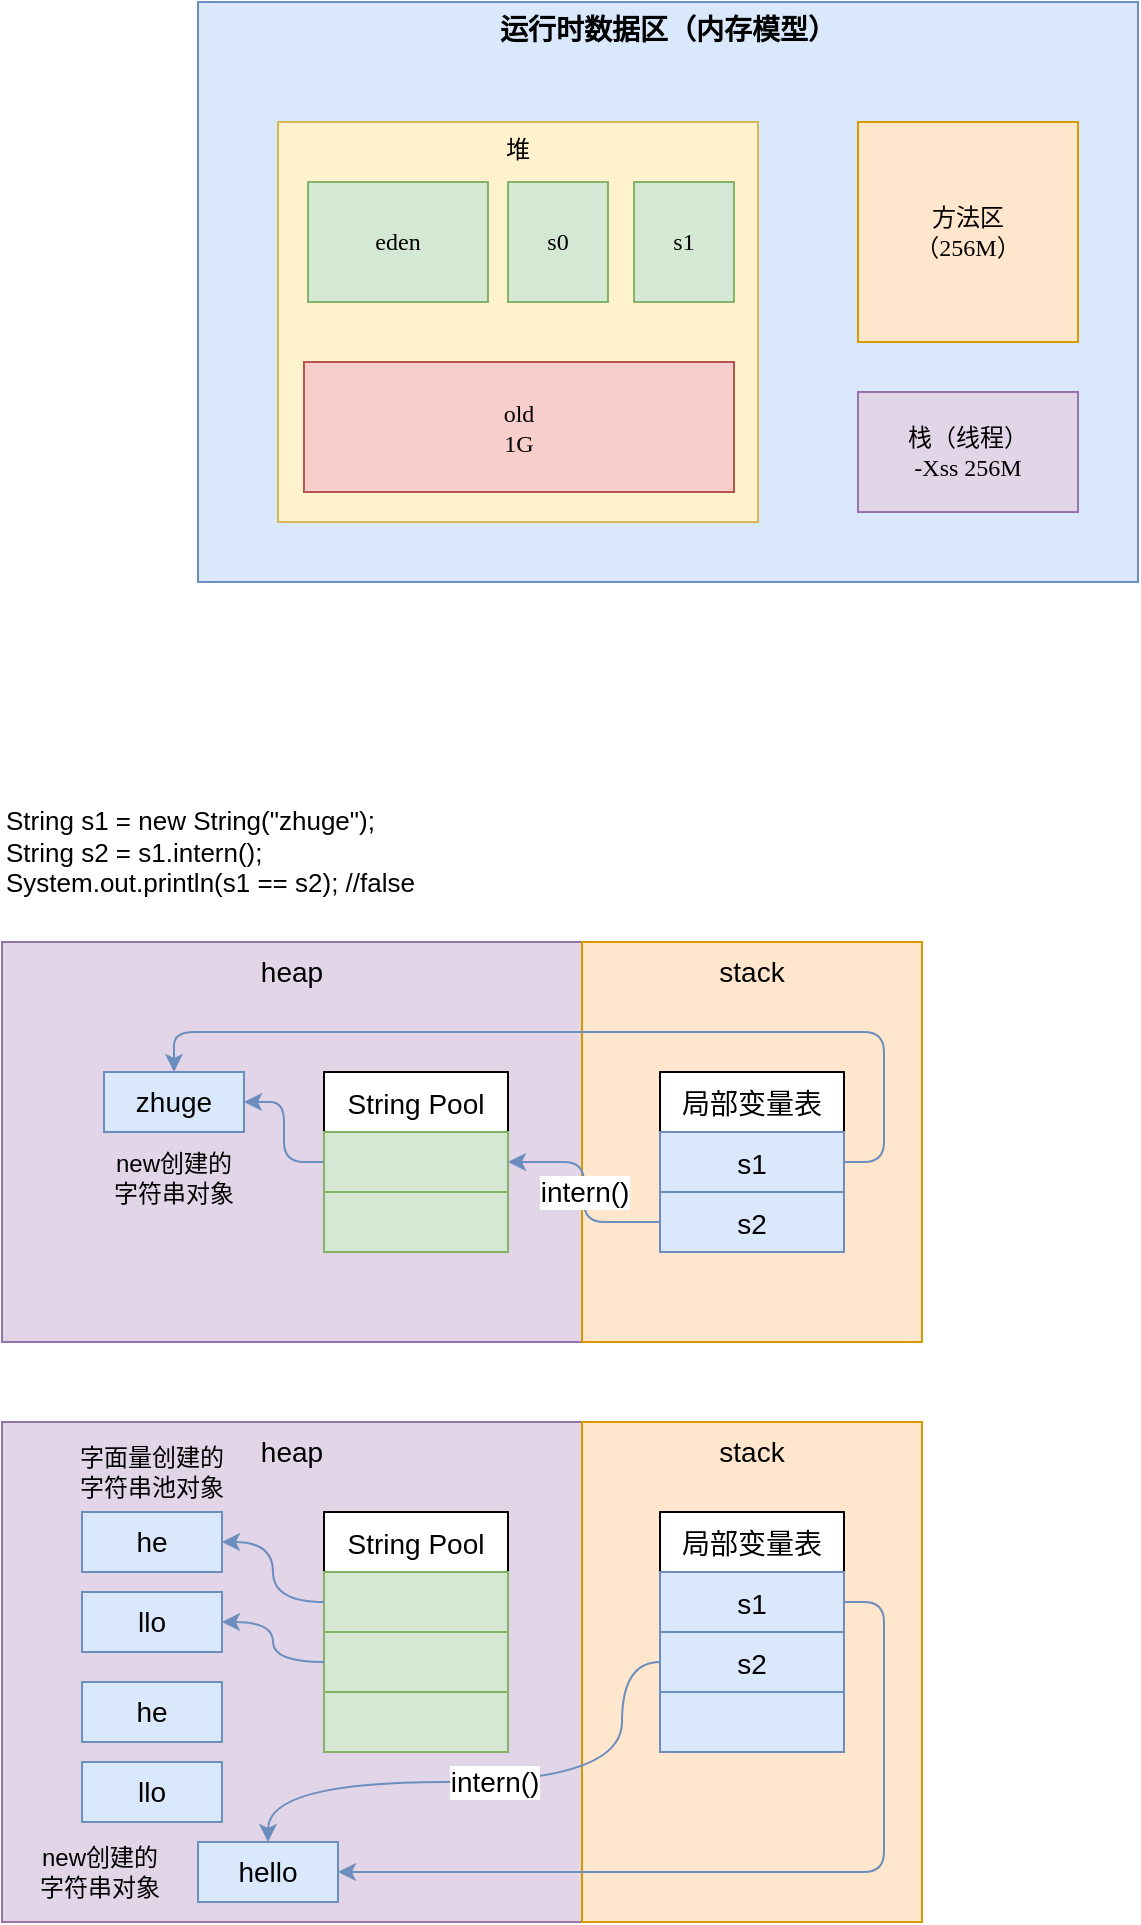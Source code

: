 <mxfile compressed="false" version="16.4.3" type="github">
  <diagram name="Page-1" id="c7558073-3199-34d8-9f00-42111426c3f3">
    <mxGraphModel dx="942" dy="642" grid="1" gridSize="10" guides="1" tooltips="1" connect="1" arrows="1" fold="1" page="1" pageScale="1" pageWidth="826" pageHeight="1169" background="none" math="0" shadow="0">
      <root>
        <mxCell id="0" />
        <mxCell id="1" parent="0" />
        <mxCell id="X_wdacDd8i7WgnL82fPF-96" value="&lt;font style=&quot;font-size: 14px&quot;&gt;运行时数据区（内存模型）&lt;/font&gt;" style="rounded=0;whiteSpace=wrap;html=1;fillColor=#dae8fc;strokeColor=#6c8ebf;align=center;verticalAlign=top;fontStyle=1;fontFamily=Lucida Console;" parent="1" vertex="1">
          <mxGeometry x="178" y="130" width="470" height="290" as="geometry" />
        </mxCell>
        <mxCell id="X_wdacDd8i7WgnL82fPF-97" value="堆" style="rounded=0;whiteSpace=wrap;html=1;verticalAlign=top;fillColor=#fff2cc;strokeColor=#d6b656;fontFamily=Lucida Console;" parent="1" vertex="1">
          <mxGeometry x="218" y="190" width="240" height="200" as="geometry" />
        </mxCell>
        <mxCell id="X_wdacDd8i7WgnL82fPF-98" value="方法区&lt;br&gt;（256M）" style="whiteSpace=wrap;html=1;aspect=fixed;verticalAlign=middle;fillColor=#ffe6cc;strokeColor=#d79b00;fontFamily=Lucida Console;" parent="1" vertex="1">
          <mxGeometry x="508" y="190" width="110" height="110" as="geometry" />
        </mxCell>
        <mxCell id="X_wdacDd8i7WgnL82fPF-99" value="栈（线程）&lt;br&gt;-Xss 256M" style="rounded=0;whiteSpace=wrap;html=1;verticalAlign=middle;fillColor=#e1d5e7;strokeColor=#9673a6;fontFamily=Lucida Console;" parent="1" vertex="1">
          <mxGeometry x="508" y="325" width="110" height="60" as="geometry" />
        </mxCell>
        <mxCell id="X_wdacDd8i7WgnL82fPF-100" value="eden&lt;br&gt;" style="rounded=0;whiteSpace=wrap;html=1;fillColor=#d5e8d4;strokeColor=#82b366;fontFamily=Lucida Console;" parent="1" vertex="1">
          <mxGeometry x="233" y="220" width="90" height="60" as="geometry" />
        </mxCell>
        <mxCell id="X_wdacDd8i7WgnL82fPF-103" value="s0" style="rounded=0;whiteSpace=wrap;html=1;fillColor=#d5e8d4;strokeColor=#82b366;fontFamily=Lucida Console;" parent="1" vertex="1">
          <mxGeometry x="333" y="220" width="50" height="60" as="geometry" />
        </mxCell>
        <mxCell id="X_wdacDd8i7WgnL82fPF-104" value="s1" style="rounded=0;whiteSpace=wrap;html=1;fillColor=#d5e8d4;strokeColor=#82b366;fontFamily=Lucida Console;" parent="1" vertex="1">
          <mxGeometry x="396" y="220" width="50" height="60" as="geometry" />
        </mxCell>
        <mxCell id="X_wdacDd8i7WgnL82fPF-105" value="old&lt;br&gt;1G" style="whiteSpace=wrap;html=1;fillColor=#f8cecc;strokeColor=#b85450;fontFamily=Lucida Console;" parent="1" vertex="1">
          <mxGeometry x="231" y="310" width="215" height="65" as="geometry" />
        </mxCell>
        <mxCell id="q494u1hC03V7Rukzs_w7-1" value="heap" style="rounded=0;whiteSpace=wrap;html=1;align=center;verticalAlign=top;fontSize=14;fillColor=#e1d5e7;strokeColor=#9673a6;" vertex="1" parent="1">
          <mxGeometry x="80" y="600" width="290" height="200" as="geometry" />
        </mxCell>
        <mxCell id="q494u1hC03V7Rukzs_w7-2" value="stack" style="rounded=0;whiteSpace=wrap;html=1;verticalAlign=top;fontSize=14;fillColor=#ffe6cc;strokeColor=#d79b00;" vertex="1" parent="1">
          <mxGeometry x="370" y="600" width="170" height="200" as="geometry" />
        </mxCell>
        <mxCell id="q494u1hC03V7Rukzs_w7-3" value="局部变量表" style="swimlane;fontStyle=0;childLayout=stackLayout;horizontal=1;startSize=30;horizontalStack=0;resizeParent=1;resizeParentMax=0;resizeLast=0;collapsible=1;marginBottom=0;fontSize=14;" vertex="1" parent="1">
          <mxGeometry x="409" y="665" width="92" height="90" as="geometry" />
        </mxCell>
        <mxCell id="q494u1hC03V7Rukzs_w7-4" value="s1" style="text;strokeColor=#6c8ebf;fillColor=#dae8fc;align=center;verticalAlign=middle;spacingLeft=4;spacingRight=4;overflow=hidden;points=[[0,0.5],[1,0.5]];portConstraint=eastwest;rotatable=0;fontSize=14;" vertex="1" parent="q494u1hC03V7Rukzs_w7-3">
          <mxGeometry y="30" width="92" height="30" as="geometry" />
        </mxCell>
        <mxCell id="q494u1hC03V7Rukzs_w7-5" value="s2" style="text;strokeColor=#6c8ebf;fillColor=#dae8fc;align=center;verticalAlign=middle;spacingLeft=4;spacingRight=4;overflow=hidden;points=[[0,0.5],[1,0.5]];portConstraint=eastwest;rotatable=0;fontSize=14;" vertex="1" parent="q494u1hC03V7Rukzs_w7-3">
          <mxGeometry y="60" width="92" height="30" as="geometry" />
        </mxCell>
        <mxCell id="q494u1hC03V7Rukzs_w7-39" style="edgeStyle=orthogonalEdgeStyle;rounded=1;orthogonalLoop=1;jettySize=auto;html=1;exitX=0;exitY=0.5;exitDx=0;exitDy=0;fontSize=14;fillColor=#dae8fc;strokeColor=#6c8ebf;" edge="1" parent="1" source="q494u1hC03V7Rukzs_w7-7" target="q494u1hC03V7Rukzs_w7-11">
          <mxGeometry relative="1" as="geometry" />
        </mxCell>
        <mxCell id="q494u1hC03V7Rukzs_w7-7" value="String Pool" style="swimlane;fontStyle=0;childLayout=stackLayout;horizontal=1;startSize=30;horizontalStack=0;resizeParent=1;resizeParentMax=0;resizeLast=0;collapsible=1;marginBottom=0;fontSize=14;" vertex="1" parent="1">
          <mxGeometry x="241" y="665" width="92" height="90" as="geometry" />
        </mxCell>
        <mxCell id="q494u1hC03V7Rukzs_w7-8" value="" style="text;strokeColor=#82b366;fillColor=#d5e8d4;align=center;verticalAlign=middle;spacingLeft=4;spacingRight=4;overflow=hidden;points=[[0,0.5],[1,0.5]];portConstraint=eastwest;rotatable=0;fontSize=14;" vertex="1" parent="q494u1hC03V7Rukzs_w7-7">
          <mxGeometry y="30" width="92" height="30" as="geometry" />
        </mxCell>
        <mxCell id="q494u1hC03V7Rukzs_w7-9" value=" " style="text;strokeColor=#82b366;fillColor=#d5e8d4;align=center;verticalAlign=middle;spacingLeft=4;spacingRight=4;overflow=hidden;points=[[0,0.5],[1,0.5]];portConstraint=eastwest;rotatable=0;fontSize=14;" vertex="1" parent="q494u1hC03V7Rukzs_w7-7">
          <mxGeometry y="60" width="92" height="30" as="geometry" />
        </mxCell>
        <mxCell id="q494u1hC03V7Rukzs_w7-11" value="zhuge" style="rounded=0;whiteSpace=wrap;html=1;fontSize=14;fillColor=#dae8fc;strokeColor=#6c8ebf;" vertex="1" parent="1">
          <mxGeometry x="131" y="665" width="70" height="30" as="geometry" />
        </mxCell>
        <mxCell id="q494u1hC03V7Rukzs_w7-12" style="edgeStyle=orthogonalEdgeStyle;rounded=1;orthogonalLoop=1;jettySize=auto;html=1;exitX=1;exitY=0.5;exitDx=0;exitDy=0;entryX=0.5;entryY=0;entryDx=0;entryDy=0;fontSize=14;fillColor=#dae8fc;strokeColor=#6c8ebf;" edge="1" parent="1" source="q494u1hC03V7Rukzs_w7-4" target="q494u1hC03V7Rukzs_w7-11">
          <mxGeometry relative="1" as="geometry" />
        </mxCell>
        <mxCell id="q494u1hC03V7Rukzs_w7-13" value="intern()" style="edgeStyle=orthogonalEdgeStyle;orthogonalLoop=1;jettySize=auto;html=1;exitX=0;exitY=0.5;exitDx=0;exitDy=0;fontSize=14;fillColor=#dae8fc;strokeColor=#6c8ebf;entryX=1;entryY=0.5;entryDx=0;entryDy=0;rounded=1;" edge="1" parent="1" source="q494u1hC03V7Rukzs_w7-5" target="q494u1hC03V7Rukzs_w7-7">
          <mxGeometry relative="1" as="geometry">
            <mxPoint x="486" y="720" as="sourcePoint" />
            <mxPoint x="185" y="835" as="targetPoint" />
          </mxGeometry>
        </mxCell>
        <mxCell id="q494u1hC03V7Rukzs_w7-16" value="heap" style="rounded=0;whiteSpace=wrap;html=1;align=center;verticalAlign=top;fontSize=14;fillColor=#e1d5e7;strokeColor=#9673a6;" vertex="1" parent="1">
          <mxGeometry x="80" y="840" width="290" height="250" as="geometry" />
        </mxCell>
        <mxCell id="q494u1hC03V7Rukzs_w7-17" value="stack" style="rounded=0;whiteSpace=wrap;html=1;verticalAlign=top;fontSize=14;fillColor=#ffe6cc;strokeColor=#d79b00;" vertex="1" parent="1">
          <mxGeometry x="370" y="840" width="170" height="250" as="geometry" />
        </mxCell>
        <mxCell id="q494u1hC03V7Rukzs_w7-18" value="局部变量表" style="swimlane;fontStyle=0;childLayout=stackLayout;horizontal=1;startSize=30;horizontalStack=0;resizeParent=1;resizeParentMax=0;resizeLast=0;collapsible=1;marginBottom=0;fontSize=14;" vertex="1" parent="1">
          <mxGeometry x="409" y="885" width="92" height="120" as="geometry" />
        </mxCell>
        <mxCell id="q494u1hC03V7Rukzs_w7-19" value="s1" style="text;strokeColor=#6c8ebf;fillColor=#dae8fc;align=center;verticalAlign=middle;spacingLeft=4;spacingRight=4;overflow=hidden;points=[[0,0.5],[1,0.5]];portConstraint=eastwest;rotatable=0;fontSize=14;" vertex="1" parent="q494u1hC03V7Rukzs_w7-18">
          <mxGeometry y="30" width="92" height="30" as="geometry" />
        </mxCell>
        <mxCell id="q494u1hC03V7Rukzs_w7-20" value="s2" style="text;strokeColor=#6c8ebf;fillColor=#dae8fc;align=center;verticalAlign=middle;spacingLeft=4;spacingRight=4;overflow=hidden;points=[[0,0.5],[1,0.5]];portConstraint=eastwest;rotatable=0;fontSize=14;" vertex="1" parent="q494u1hC03V7Rukzs_w7-18">
          <mxGeometry y="60" width="92" height="30" as="geometry" />
        </mxCell>
        <mxCell id="q494u1hC03V7Rukzs_w7-33" style="text;strokeColor=#6c8ebf;fillColor=#dae8fc;align=center;verticalAlign=middle;spacingLeft=4;spacingRight=4;overflow=hidden;points=[[0,0.5],[1,0.5]];portConstraint=eastwest;rotatable=0;fontSize=14;" vertex="1" parent="q494u1hC03V7Rukzs_w7-18">
          <mxGeometry y="90" width="92" height="30" as="geometry" />
        </mxCell>
        <mxCell id="q494u1hC03V7Rukzs_w7-21" value="String Pool" style="swimlane;fontStyle=0;childLayout=stackLayout;horizontal=1;startSize=30;horizontalStack=0;resizeParent=1;resizeParentMax=0;resizeLast=0;collapsible=1;marginBottom=0;fontSize=14;" vertex="1" parent="1">
          <mxGeometry x="241" y="885" width="92" height="120" as="geometry" />
        </mxCell>
        <mxCell id="q494u1hC03V7Rukzs_w7-22" value="" style="text;strokeColor=#82b366;fillColor=#d5e8d4;align=center;verticalAlign=middle;spacingLeft=4;spacingRight=4;overflow=hidden;points=[[0,0.5],[1,0.5]];portConstraint=eastwest;rotatable=0;fontSize=14;" vertex="1" parent="q494u1hC03V7Rukzs_w7-21">
          <mxGeometry y="30" width="92" height="30" as="geometry" />
        </mxCell>
        <mxCell id="q494u1hC03V7Rukzs_w7-23" value="" style="text;strokeColor=#82b366;fillColor=#d5e8d4;align=center;verticalAlign=middle;spacingLeft=4;spacingRight=4;overflow=hidden;points=[[0,0.5],[1,0.5]];portConstraint=eastwest;rotatable=0;fontSize=14;" vertex="1" parent="q494u1hC03V7Rukzs_w7-21">
          <mxGeometry y="60" width="92" height="30" as="geometry" />
        </mxCell>
        <mxCell id="q494u1hC03V7Rukzs_w7-29" style="text;strokeColor=#82b366;fillColor=#d5e8d4;align=center;verticalAlign=middle;spacingLeft=4;spacingRight=4;overflow=hidden;points=[[0,0.5],[1,0.5]];portConstraint=eastwest;rotatable=0;fontSize=14;" vertex="1" parent="q494u1hC03V7Rukzs_w7-21">
          <mxGeometry y="90" width="92" height="30" as="geometry" />
        </mxCell>
        <mxCell id="q494u1hC03V7Rukzs_w7-24" value="he" style="rounded=0;whiteSpace=wrap;html=1;fontSize=14;fillColor=#dae8fc;strokeColor=#6c8ebf;" vertex="1" parent="1">
          <mxGeometry x="120" y="885" width="70" height="30" as="geometry" />
        </mxCell>
        <mxCell id="q494u1hC03V7Rukzs_w7-30" value="llo" style="rounded=0;whiteSpace=wrap;html=1;fontSize=14;fillColor=#dae8fc;strokeColor=#6c8ebf;" vertex="1" parent="1">
          <mxGeometry x="120" y="925" width="70" height="30" as="geometry" />
        </mxCell>
        <mxCell id="q494u1hC03V7Rukzs_w7-32" value="hello" style="rounded=0;whiteSpace=wrap;html=1;fontSize=14;fillColor=#dae8fc;strokeColor=#6c8ebf;" vertex="1" parent="1">
          <mxGeometry x="178" y="1050" width="70" height="30" as="geometry" />
        </mxCell>
        <mxCell id="q494u1hC03V7Rukzs_w7-36" style="edgeStyle=orthogonalEdgeStyle;rounded=1;orthogonalLoop=1;jettySize=auto;html=1;exitX=1;exitY=0.5;exitDx=0;exitDy=0;entryX=1;entryY=0.5;entryDx=0;entryDy=0;fontSize=14;fillColor=#dae8fc;strokeColor=#6c8ebf;" edge="1" parent="1" source="q494u1hC03V7Rukzs_w7-19" target="q494u1hC03V7Rukzs_w7-32">
          <mxGeometry relative="1" as="geometry" />
        </mxCell>
        <mxCell id="q494u1hC03V7Rukzs_w7-37" style="edgeStyle=orthogonalEdgeStyle;orthogonalLoop=1;jettySize=auto;html=1;exitX=0;exitY=0.5;exitDx=0;exitDy=0;entryX=1;entryY=0.5;entryDx=0;entryDy=0;fontSize=14;fillColor=#dae8fc;strokeColor=#6c8ebf;curved=1;" edge="1" parent="1" source="q494u1hC03V7Rukzs_w7-22" target="q494u1hC03V7Rukzs_w7-24">
          <mxGeometry relative="1" as="geometry" />
        </mxCell>
        <mxCell id="q494u1hC03V7Rukzs_w7-38" style="edgeStyle=orthogonalEdgeStyle;orthogonalLoop=1;jettySize=auto;html=1;exitX=0;exitY=0.5;exitDx=0;exitDy=0;entryX=1;entryY=0.5;entryDx=0;entryDy=0;fontSize=14;fillColor=#dae8fc;strokeColor=#6c8ebf;curved=1;" edge="1" parent="1" source="q494u1hC03V7Rukzs_w7-23" target="q494u1hC03V7Rukzs_w7-30">
          <mxGeometry relative="1" as="geometry" />
        </mxCell>
        <mxCell id="q494u1hC03V7Rukzs_w7-40" value="he" style="rounded=0;whiteSpace=wrap;html=1;fontSize=14;fillColor=#dae8fc;strokeColor=#6c8ebf;" vertex="1" parent="1">
          <mxGeometry x="120" y="970" width="70" height="30" as="geometry" />
        </mxCell>
        <mxCell id="q494u1hC03V7Rukzs_w7-41" value="llo" style="rounded=0;whiteSpace=wrap;html=1;fontSize=14;fillColor=#dae8fc;strokeColor=#6c8ebf;" vertex="1" parent="1">
          <mxGeometry x="120" y="1010" width="70" height="30" as="geometry" />
        </mxCell>
        <mxCell id="q494u1hC03V7Rukzs_w7-42" value="字面量创建的字符串池对象" style="text;html=1;strokeColor=none;fillColor=none;align=center;verticalAlign=middle;whiteSpace=wrap;rounded=0;fontSize=12;" vertex="1" parent="1">
          <mxGeometry x="116" y="850" width="78" height="30" as="geometry" />
        </mxCell>
        <mxCell id="q494u1hC03V7Rukzs_w7-46" value="intern()" style="edgeStyle=orthogonalEdgeStyle;orthogonalLoop=1;jettySize=auto;html=1;fontSize=14;fillColor=#dae8fc;strokeColor=#6c8ebf;exitX=0;exitY=0.5;exitDx=0;exitDy=0;entryX=0.5;entryY=0;entryDx=0;entryDy=0;curved=1;" edge="1" parent="1" source="q494u1hC03V7Rukzs_w7-20" target="q494u1hC03V7Rukzs_w7-32">
          <mxGeometry relative="1" as="geometry">
            <mxPoint x="410" y="960" as="sourcePoint" />
            <mxPoint x="340" y="990" as="targetPoint" />
            <Array as="points">
              <mxPoint x="390" y="960" />
              <mxPoint x="390" y="1020" />
              <mxPoint x="213" y="1020" />
            </Array>
          </mxGeometry>
        </mxCell>
        <mxCell id="q494u1hC03V7Rukzs_w7-47" value="new创建的&lt;br&gt;字符串对象" style="text;html=1;strokeColor=none;fillColor=none;align=center;verticalAlign=middle;whiteSpace=wrap;rounded=0;fontSize=12;" vertex="1" parent="1">
          <mxGeometry x="90" y="1050" width="78" height="30" as="geometry" />
        </mxCell>
        <mxCell id="q494u1hC03V7Rukzs_w7-48" value="new创建的&lt;br&gt;字符串对象" style="text;html=1;strokeColor=none;fillColor=none;align=center;verticalAlign=middle;whiteSpace=wrap;rounded=0;fontSize=12;" vertex="1" parent="1">
          <mxGeometry x="127" y="703" width="78" height="30" as="geometry" />
        </mxCell>
        <mxCell id="q494u1hC03V7Rukzs_w7-49" value="&lt;div style=&quot;font-size: 13px;&quot;&gt;String s1 =&amp;nbsp;new&amp;nbsp;String(&quot;zhuge&quot;);   &lt;br style=&quot;font-size: 13px;&quot;&gt;String s2 = s1.intern();&lt;br style=&quot;font-size: 13px;&quot;&gt;System.out.println(s1 == s2);  //false&lt;br style=&quot;font-size: 13px;&quot;&gt;              &lt;/div&gt;" style="text;whiteSpace=wrap;html=1;fontSize=13;" vertex="1" parent="1">
          <mxGeometry x="80" y="525" width="240" height="60" as="geometry" />
        </mxCell>
      </root>
    </mxGraphModel>
  </diagram>
</mxfile>
